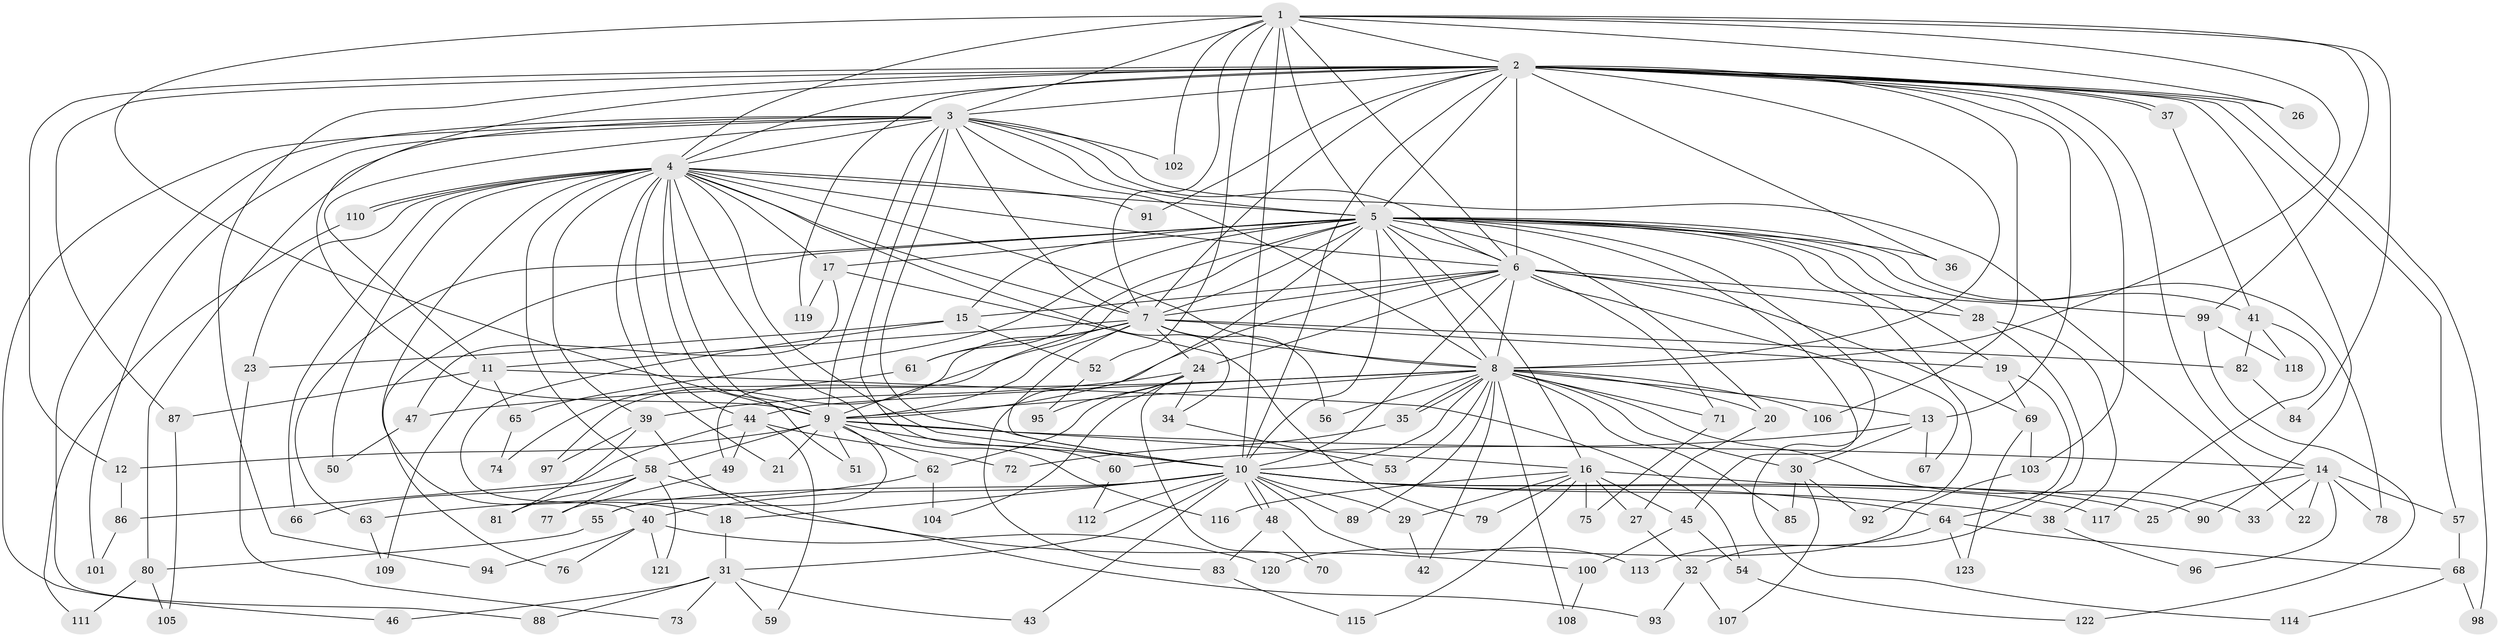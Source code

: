 // Generated by graph-tools (version 1.1) at 2025/34/03/09/25 02:34:37]
// undirected, 123 vertices, 271 edges
graph export_dot {
graph [start="1"]
  node [color=gray90,style=filled];
  1;
  2;
  3;
  4;
  5;
  6;
  7;
  8;
  9;
  10;
  11;
  12;
  13;
  14;
  15;
  16;
  17;
  18;
  19;
  20;
  21;
  22;
  23;
  24;
  25;
  26;
  27;
  28;
  29;
  30;
  31;
  32;
  33;
  34;
  35;
  36;
  37;
  38;
  39;
  40;
  41;
  42;
  43;
  44;
  45;
  46;
  47;
  48;
  49;
  50;
  51;
  52;
  53;
  54;
  55;
  56;
  57;
  58;
  59;
  60;
  61;
  62;
  63;
  64;
  65;
  66;
  67;
  68;
  69;
  70;
  71;
  72;
  73;
  74;
  75;
  76;
  77;
  78;
  79;
  80;
  81;
  82;
  83;
  84;
  85;
  86;
  87;
  88;
  89;
  90;
  91;
  92;
  93;
  94;
  95;
  96;
  97;
  98;
  99;
  100;
  101;
  102;
  103;
  104;
  105;
  106;
  107;
  108;
  109;
  110;
  111;
  112;
  113;
  114;
  115;
  116;
  117;
  118;
  119;
  120;
  121;
  122;
  123;
  1 -- 2;
  1 -- 3;
  1 -- 4;
  1 -- 5;
  1 -- 6;
  1 -- 7;
  1 -- 8;
  1 -- 9;
  1 -- 10;
  1 -- 26;
  1 -- 52;
  1 -- 84;
  1 -- 99;
  1 -- 102;
  2 -- 3;
  2 -- 4;
  2 -- 5;
  2 -- 6;
  2 -- 7;
  2 -- 8;
  2 -- 9;
  2 -- 10;
  2 -- 12;
  2 -- 13;
  2 -- 14;
  2 -- 26;
  2 -- 36;
  2 -- 37;
  2 -- 37;
  2 -- 57;
  2 -- 87;
  2 -- 90;
  2 -- 91;
  2 -- 94;
  2 -- 98;
  2 -- 103;
  2 -- 106;
  2 -- 119;
  3 -- 4;
  3 -- 5;
  3 -- 6;
  3 -- 7;
  3 -- 8;
  3 -- 9;
  3 -- 10;
  3 -- 11;
  3 -- 22;
  3 -- 46;
  3 -- 60;
  3 -- 80;
  3 -- 88;
  3 -- 101;
  3 -- 102;
  4 -- 5;
  4 -- 6;
  4 -- 7;
  4 -- 8;
  4 -- 9;
  4 -- 10;
  4 -- 17;
  4 -- 18;
  4 -- 21;
  4 -- 23;
  4 -- 34;
  4 -- 39;
  4 -- 44;
  4 -- 50;
  4 -- 51;
  4 -- 58;
  4 -- 66;
  4 -- 91;
  4 -- 110;
  4 -- 110;
  4 -- 116;
  5 -- 6;
  5 -- 7;
  5 -- 8;
  5 -- 9;
  5 -- 10;
  5 -- 15;
  5 -- 16;
  5 -- 17;
  5 -- 19;
  5 -- 20;
  5 -- 28;
  5 -- 36;
  5 -- 41;
  5 -- 45;
  5 -- 61;
  5 -- 63;
  5 -- 65;
  5 -- 76;
  5 -- 78;
  5 -- 83;
  5 -- 92;
  5 -- 114;
  6 -- 7;
  6 -- 8;
  6 -- 9;
  6 -- 10;
  6 -- 15;
  6 -- 24;
  6 -- 28;
  6 -- 67;
  6 -- 69;
  6 -- 71;
  6 -- 99;
  7 -- 8;
  7 -- 9;
  7 -- 10;
  7 -- 11;
  7 -- 19;
  7 -- 24;
  7 -- 49;
  7 -- 56;
  7 -- 61;
  7 -- 82;
  7 -- 97;
  8 -- 9;
  8 -- 10;
  8 -- 13;
  8 -- 20;
  8 -- 30;
  8 -- 33;
  8 -- 35;
  8 -- 35;
  8 -- 42;
  8 -- 44;
  8 -- 47;
  8 -- 53;
  8 -- 56;
  8 -- 71;
  8 -- 85;
  8 -- 89;
  8 -- 106;
  8 -- 108;
  9 -- 10;
  9 -- 12;
  9 -- 14;
  9 -- 16;
  9 -- 21;
  9 -- 51;
  9 -- 55;
  9 -- 58;
  9 -- 62;
  10 -- 18;
  10 -- 25;
  10 -- 29;
  10 -- 31;
  10 -- 38;
  10 -- 40;
  10 -- 43;
  10 -- 48;
  10 -- 48;
  10 -- 55;
  10 -- 64;
  10 -- 89;
  10 -- 112;
  10 -- 113;
  10 -- 117;
  11 -- 54;
  11 -- 65;
  11 -- 87;
  11 -- 109;
  12 -- 86;
  13 -- 30;
  13 -- 60;
  13 -- 67;
  14 -- 22;
  14 -- 25;
  14 -- 33;
  14 -- 57;
  14 -- 78;
  14 -- 96;
  15 -- 23;
  15 -- 40;
  15 -- 52;
  16 -- 27;
  16 -- 29;
  16 -- 45;
  16 -- 75;
  16 -- 79;
  16 -- 90;
  16 -- 115;
  16 -- 116;
  17 -- 47;
  17 -- 79;
  17 -- 119;
  18 -- 31;
  19 -- 64;
  19 -- 69;
  20 -- 27;
  23 -- 73;
  24 -- 34;
  24 -- 39;
  24 -- 62;
  24 -- 70;
  24 -- 95;
  24 -- 104;
  27 -- 32;
  28 -- 32;
  28 -- 38;
  29 -- 42;
  30 -- 85;
  30 -- 92;
  30 -- 107;
  31 -- 43;
  31 -- 46;
  31 -- 59;
  31 -- 73;
  31 -- 88;
  32 -- 93;
  32 -- 107;
  34 -- 53;
  35 -- 72;
  37 -- 41;
  38 -- 96;
  39 -- 81;
  39 -- 93;
  39 -- 97;
  40 -- 76;
  40 -- 94;
  40 -- 120;
  40 -- 121;
  41 -- 82;
  41 -- 117;
  41 -- 118;
  44 -- 49;
  44 -- 59;
  44 -- 72;
  44 -- 86;
  45 -- 54;
  45 -- 100;
  47 -- 50;
  48 -- 70;
  48 -- 83;
  49 -- 77;
  52 -- 95;
  54 -- 122;
  55 -- 80;
  57 -- 68;
  58 -- 66;
  58 -- 77;
  58 -- 81;
  58 -- 100;
  58 -- 121;
  60 -- 112;
  61 -- 74;
  62 -- 63;
  62 -- 104;
  63 -- 109;
  64 -- 68;
  64 -- 113;
  64 -- 123;
  65 -- 74;
  68 -- 98;
  68 -- 114;
  69 -- 103;
  69 -- 123;
  71 -- 75;
  80 -- 105;
  80 -- 111;
  82 -- 84;
  83 -- 115;
  86 -- 101;
  87 -- 105;
  99 -- 118;
  99 -- 122;
  100 -- 108;
  103 -- 120;
  110 -- 111;
}
